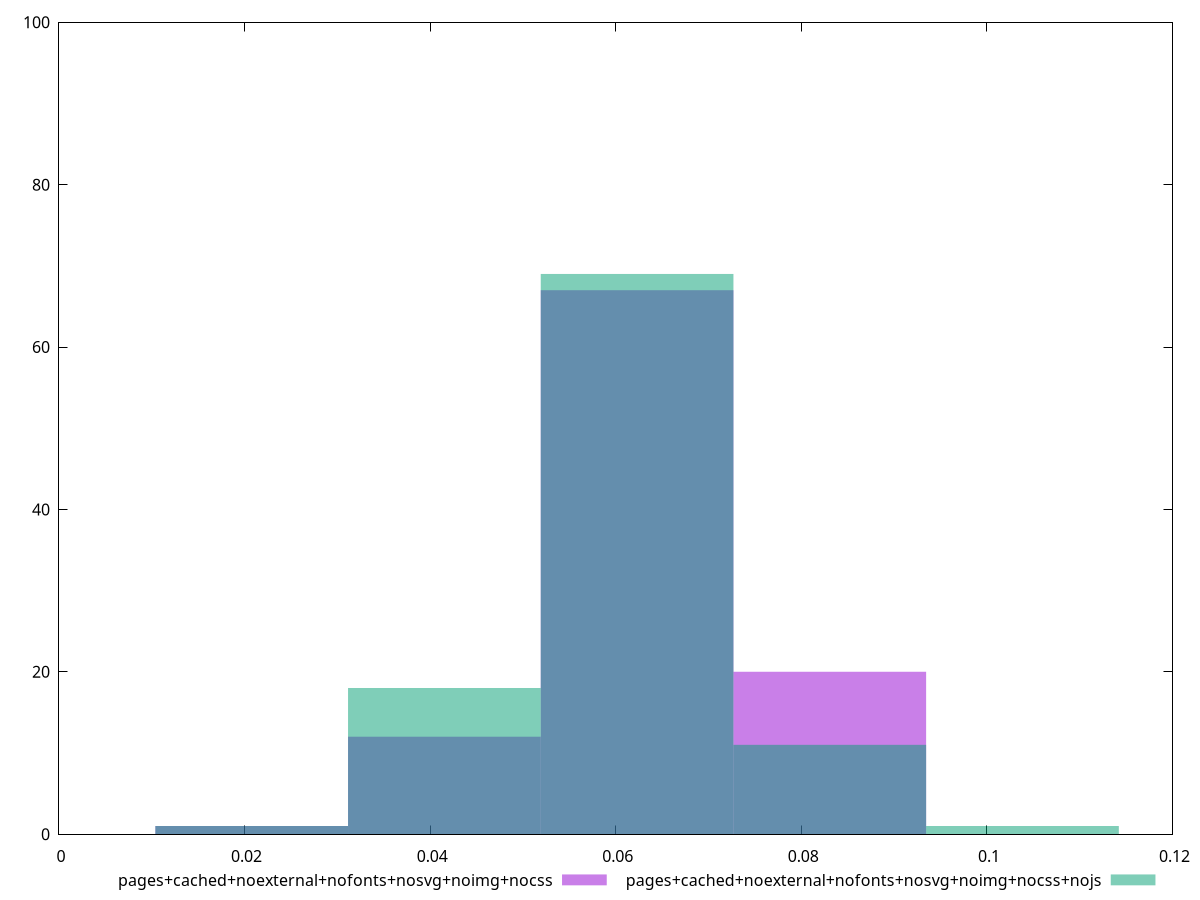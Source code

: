 reset
set terminal svg size 640, 500 enhanced background rgb 'white'
set output "report_00007_2020-12-11T15:55:29.892Z/network-rtt/comparison/histogram/12_vs_13.svg"

$pagesCachedNoexternalNofontsNosvgNoimgNocss <<EOF
0.06229940542212725 67
0.08306587389616966 20
0.04153293694808483 12
0.020766468474042416 1
EOF

$pagesCachedNoexternalNofontsNosvgNoimgNocssNojs <<EOF
0.06229940542212725 69
0.04153293694808483 18
0.08306587389616966 11
0.10383234237021208 1
0.020766468474042416 1
EOF

set key outside below
set boxwidth 0.020766468474042416
set yrange [0:100]
set style fill transparent solid 0.5 noborder

plot \
  $pagesCachedNoexternalNofontsNosvgNoimgNocss title "pages+cached+noexternal+nofonts+nosvg+noimg+nocss" with boxes, \
  $pagesCachedNoexternalNofontsNosvgNoimgNocssNojs title "pages+cached+noexternal+nofonts+nosvg+noimg+nocss+nojs" with boxes, \


reset